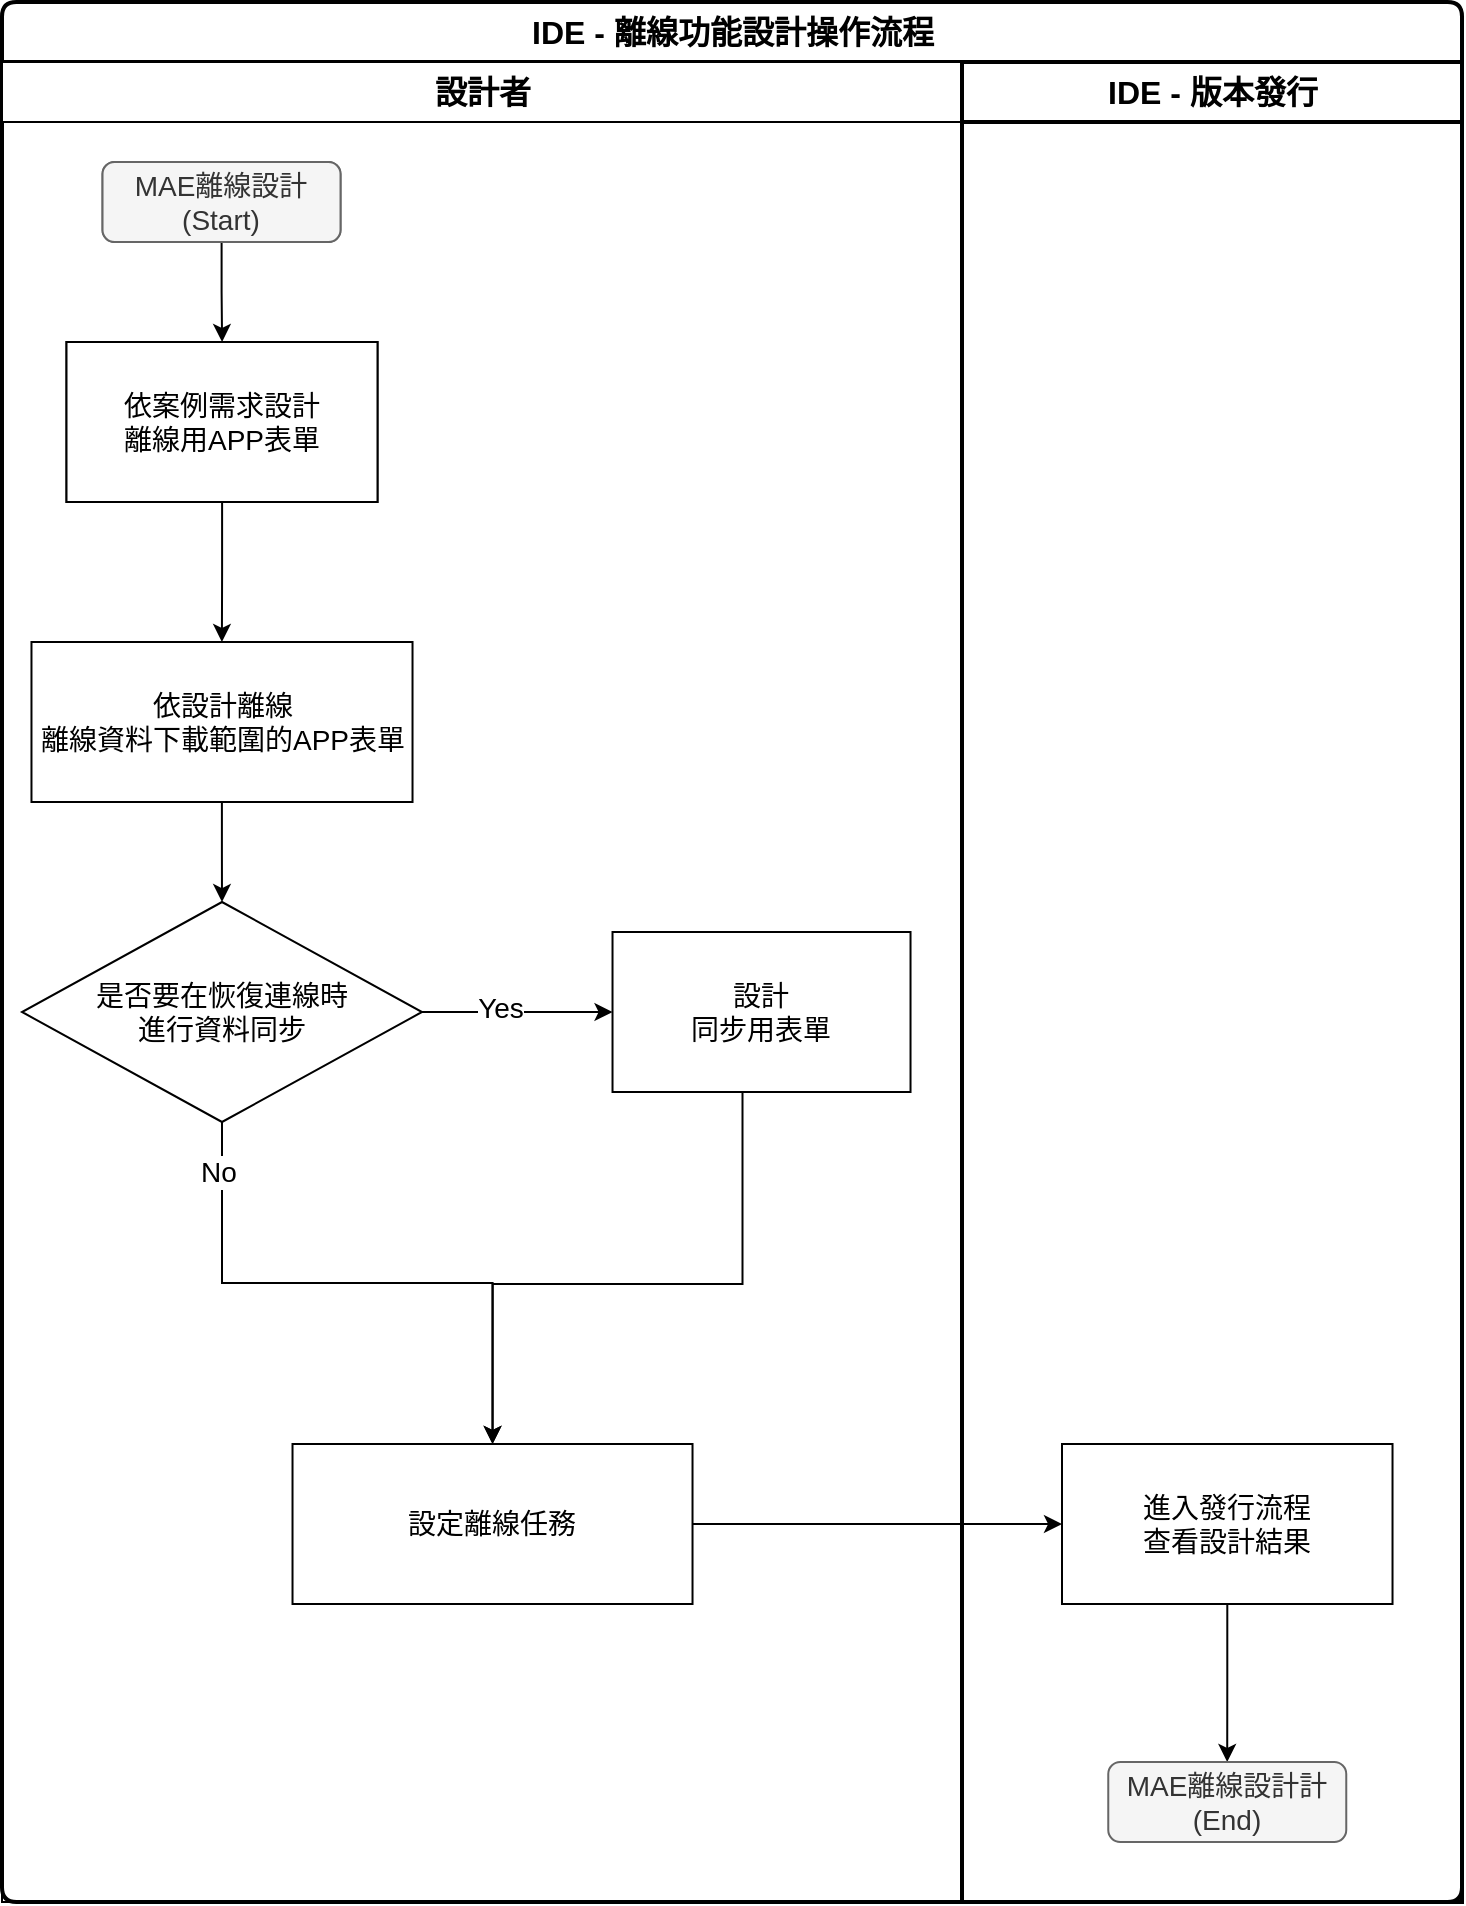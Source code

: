 <mxfile version="13.7.9" type="device" pages="3"><diagram id="ntP-xY1gS07uO3vRYrR9" name="Overall"><mxGraphModel dx="1422" dy="845" grid="1" gridSize="10" guides="1" tooltips="1" connect="1" arrows="1" fold="1" page="1" pageScale="1" pageWidth="827" pageHeight="1169" math="0" shadow="0"><root><mxCell id="0"/><mxCell id="1" parent="0"/><mxCell id="-7XU3azdfcLDQ6GuPlLJ-26" value="IDE - 離線功能設計操作流程" style="swimlane;html=1;childLayout=stackLayout;resizeParent=1;resizeParentMax=0;strokeColor=#000000;strokeWidth=2;fontSize=16;rounded=1;arcSize=8;startSize=30;" vertex="1" parent="1"><mxGeometry x="49" y="40" width="730" height="950" as="geometry"/></mxCell><mxCell id="tP_kij9vs5bv-Xx_TT_C-5" style="edgeStyle=orthogonalEdgeStyle;rounded=0;orthogonalLoop=1;jettySize=auto;html=1;strokeColor=#000000;strokeWidth=1;fontSize=14;" edge="1" parent="-7XU3azdfcLDQ6GuPlLJ-26" source="-7XU3azdfcLDQ6GuPlLJ-32" target="tP_kij9vs5bv-Xx_TT_C-4"><mxGeometry relative="1" as="geometry"/></mxCell><mxCell id="-7XU3azdfcLDQ6GuPlLJ-27" value="設計者" style="swimlane;html=1;startSize=30;fontSize=16;" vertex="1" parent="-7XU3azdfcLDQ6GuPlLJ-26"><mxGeometry y="30" width="480" height="920" as="geometry"/></mxCell><mxCell id="-7XU3azdfcLDQ6GuPlLJ-37" style="edgeStyle=orthogonalEdgeStyle;rounded=0;orthogonalLoop=1;jettySize=auto;html=1;strokeColor=#000000;strokeWidth=1;fontSize=14;" edge="1" parent="-7XU3azdfcLDQ6GuPlLJ-27" source="-7XU3azdfcLDQ6GuPlLJ-28" target="-7XU3azdfcLDQ6GuPlLJ-30"><mxGeometry relative="1" as="geometry"/></mxCell><mxCell id="-7XU3azdfcLDQ6GuPlLJ-36" style="edgeStyle=orthogonalEdgeStyle;rounded=0;orthogonalLoop=1;jettySize=auto;html=1;strokeColor=#000000;strokeWidth=1;fontSize=14;" edge="1" parent="-7XU3azdfcLDQ6GuPlLJ-27" source="-7XU3azdfcLDQ6GuPlLJ-29" target="-7XU3azdfcLDQ6GuPlLJ-28"><mxGeometry relative="1" as="geometry"/></mxCell><mxCell id="-7XU3azdfcLDQ6GuPlLJ-29" value="MAE離線設計&lt;br&gt;(Start)" style="rounded=1;whiteSpace=wrap;html=1;fontSize=14;fillColor=#f5f5f5;strokeColor=#666666;fontColor=#333333;" vertex="1" parent="-7XU3azdfcLDQ6GuPlLJ-27"><mxGeometry x="50.26" y="50" width="119" height="40" as="geometry"/></mxCell><mxCell id="-7XU3azdfcLDQ6GuPlLJ-38" style="edgeStyle=orthogonalEdgeStyle;rounded=0;orthogonalLoop=1;jettySize=auto;html=1;strokeColor=#000000;strokeWidth=1;fontSize=14;" edge="1" parent="-7XU3azdfcLDQ6GuPlLJ-27" source="-7XU3azdfcLDQ6GuPlLJ-30" target="-7XU3azdfcLDQ6GuPlLJ-31"><mxGeometry relative="1" as="geometry"/></mxCell><mxCell id="-7XU3azdfcLDQ6GuPlLJ-30" value="依設計離線&lt;br&gt;離線資料下載範圍的APP表單" style="rounded=0;whiteSpace=wrap;html=1;strokeWidth=1;fontSize=14;" vertex="1" parent="-7XU3azdfcLDQ6GuPlLJ-27"><mxGeometry x="14.74" y="290" width="190.52" height="80" as="geometry"/></mxCell><mxCell id="-7XU3azdfcLDQ6GuPlLJ-40" style="edgeStyle=orthogonalEdgeStyle;rounded=0;orthogonalLoop=1;jettySize=auto;html=1;strokeColor=#000000;strokeWidth=1;fontSize=14;" edge="1" parent="-7XU3azdfcLDQ6GuPlLJ-27" source="-7XU3azdfcLDQ6GuPlLJ-31" target="-7XU3azdfcLDQ6GuPlLJ-32"><mxGeometry relative="1" as="geometry"/></mxCell><mxCell id="tP_kij9vs5bv-Xx_TT_C-3" value="No" style="edgeLabel;html=1;align=center;verticalAlign=middle;resizable=0;points=[];fontSize=14;" vertex="1" connectable="0" parent="-7XU3azdfcLDQ6GuPlLJ-40"><mxGeometry x="-0.835" y="-2" relative="1" as="geometry"><mxPoint as="offset"/></mxGeometry></mxCell><mxCell id="-7XU3azdfcLDQ6GuPlLJ-28" value="依案例需求設計&lt;br&gt;離線用APP表單" style="rounded=1;whiteSpace=wrap;html=1;strokeWidth=1;fontSize=14;arcSize=0;" vertex="1" parent="-7XU3azdfcLDQ6GuPlLJ-27"><mxGeometry x="32.25" y="140" width="155.5" height="80" as="geometry"/></mxCell><mxCell id="-7XU3azdfcLDQ6GuPlLJ-31" value="是否要在恢復連線時&lt;br style=&quot;font-size: 14px&quot;&gt;進行資料同步" style="rhombus;whiteSpace=wrap;html=1;fontSize=14;" vertex="1" parent="-7XU3azdfcLDQ6GuPlLJ-27"><mxGeometry x="10.0" y="420" width="200.01" height="110" as="geometry"/></mxCell><mxCell id="-7XU3azdfcLDQ6GuPlLJ-39" style="edgeStyle=orthogonalEdgeStyle;rounded=0;orthogonalLoop=1;jettySize=auto;html=1;strokeColor=#000000;strokeWidth=1;fontSize=14;" edge="1" parent="-7XU3azdfcLDQ6GuPlLJ-27" source="-7XU3azdfcLDQ6GuPlLJ-31" target="-7XU3azdfcLDQ6GuPlLJ-33"><mxGeometry relative="1" as="geometry"/></mxCell><mxCell id="tP_kij9vs5bv-Xx_TT_C-2" value="Yes" style="edgeLabel;html=1;align=center;verticalAlign=middle;resizable=0;points=[];fontSize=14;" vertex="1" connectable="0" parent="-7XU3azdfcLDQ6GuPlLJ-39"><mxGeometry x="-0.455" y="-2" relative="1" as="geometry"><mxPoint x="12.25" y="-4" as="offset"/></mxGeometry></mxCell><mxCell id="tP_kij9vs5bv-Xx_TT_C-1" style="edgeStyle=orthogonalEdgeStyle;rounded=0;orthogonalLoop=1;jettySize=auto;html=1;strokeColor=#000000;strokeWidth=1;fontSize=14;exitX=0.5;exitY=1;exitDx=0;exitDy=0;entryX=0.5;entryY=0;entryDx=0;entryDy=0;" edge="1" parent="-7XU3azdfcLDQ6GuPlLJ-27" source="-7XU3azdfcLDQ6GuPlLJ-33" target="-7XU3azdfcLDQ6GuPlLJ-32"><mxGeometry relative="1" as="geometry"><Array as="points"><mxPoint x="370.26" y="611"/><mxPoint x="245.26" y="611"/></Array></mxGeometry></mxCell><mxCell id="5e9K3Rtbv-uP0wN0cW7c-1" value="MAE離線設計&lt;br&gt;(Start)" style="rounded=1;whiteSpace=wrap;html=1;fontSize=14;fillColor=#f5f5f5;strokeColor=#666666;fontColor=#333333;" vertex="1" parent="-7XU3azdfcLDQ6GuPlLJ-27"><mxGeometry x="50.26" y="50" width="119" height="40" as="geometry"/></mxCell><mxCell id="5e9K3Rtbv-uP0wN0cW7c-2" value="依案例需求設計&lt;br&gt;離線用APP表單" style="rounded=1;whiteSpace=wrap;html=1;strokeWidth=1;fontSize=14;arcSize=0;" vertex="1" parent="-7XU3azdfcLDQ6GuPlLJ-27"><mxGeometry x="32.25" y="140" width="155.5" height="80" as="geometry"/></mxCell><mxCell id="-7XU3azdfcLDQ6GuPlLJ-33" value="設計&lt;br&gt;同步用表單" style="rounded=0;whiteSpace=wrap;html=1;strokeWidth=1;fontSize=14;" vertex="1" parent="-7XU3azdfcLDQ6GuPlLJ-27"><mxGeometry x="305.26" y="435" width="149" height="80" as="geometry"/></mxCell><mxCell id="-7XU3azdfcLDQ6GuPlLJ-32" value="設定離線任務" style="rounded=0;whiteSpace=wrap;html=1;strokeWidth=1;fontSize=14;" vertex="1" parent="-7XU3azdfcLDQ6GuPlLJ-27"><mxGeometry x="145.26" y="691" width="200" height="80" as="geometry"/></mxCell><mxCell id="-7XU3azdfcLDQ6GuPlLJ-34" value="IDE - 版本發行" style="swimlane;html=1;startSize=30;fontSize=16;strokeWidth=2;" vertex="1" parent="-7XU3azdfcLDQ6GuPlLJ-26"><mxGeometry x="480" y="30" width="250" height="920" as="geometry"/></mxCell><mxCell id="tP_kij9vs5bv-Xx_TT_C-6" style="edgeStyle=orthogonalEdgeStyle;rounded=0;orthogonalLoop=1;jettySize=auto;html=1;strokeColor=#000000;strokeWidth=1;fontSize=14;" edge="1" parent="-7XU3azdfcLDQ6GuPlLJ-34" source="tP_kij9vs5bv-Xx_TT_C-4" target="-7XU3azdfcLDQ6GuPlLJ-35"><mxGeometry relative="1" as="geometry"/></mxCell><mxCell id="-7XU3azdfcLDQ6GuPlLJ-35" value="MAE離線設計計&lt;br&gt;(End)" style="rounded=1;whiteSpace=wrap;html=1;fontSize=14;fillColor=#f5f5f5;strokeColor=#666666;fontColor=#333333;" vertex="1" parent="-7XU3azdfcLDQ6GuPlLJ-34"><mxGeometry x="73.13" y="850" width="119" height="40" as="geometry"/></mxCell><mxCell id="tP_kij9vs5bv-Xx_TT_C-4" value="進入發行流程&lt;br&gt;查看設計結果" style="rounded=0;whiteSpace=wrap;html=1;strokeWidth=1;fontSize=14;" vertex="1" parent="-7XU3azdfcLDQ6GuPlLJ-34"><mxGeometry x="50" y="691" width="165.26" height="80" as="geometry"/></mxCell></root></mxGraphModel></diagram><diagram id="Q9hlhvMsJXnwOtdA_As5" name="OfflinDataDownload"><mxGraphModel dx="1422" dy="845" grid="1" gridSize="10" guides="1" tooltips="1" connect="1" arrows="1" fold="1" page="1" pageScale="1" pageWidth="827" pageHeight="1169" math="0" shadow="0"><root><mxCell id="Tn-z0y7VaC25RlxpheZf-0"/><mxCell id="Tn-z0y7VaC25RlxpheZf-1" parent="Tn-z0y7VaC25RlxpheZf-0"/><mxCell id="6btJklyCfzV8ZsrzlWAO-0" value="IDE - 設計離線下載範圍表單" style="swimlane;html=1;childLayout=stackLayout;resizeParent=1;resizeParentMax=0;strokeColor=#000000;strokeWidth=2;fontSize=16;rounded=1;arcSize=8;startSize=30;" vertex="1" parent="Tn-z0y7VaC25RlxpheZf-1"><mxGeometry x="40" y="40" width="720" height="920" as="geometry"/></mxCell><mxCell id="6btJklyCfzV8ZsrzlWAO-1" value="設計者" style="swimlane;html=1;startSize=30;fontSize=16;" vertex="1" parent="6btJklyCfzV8ZsrzlWAO-0"><mxGeometry y="30" width="240" height="890" as="geometry"/></mxCell><mxCell id="y6FIj_lFWHsz8h6MjMxd-4" style="edgeStyle=orthogonalEdgeStyle;rounded=0;orthogonalLoop=1;jettySize=auto;html=1;strokeColor=#000000;strokeWidth=1;fontSize=14;" edge="1" parent="6btJklyCfzV8ZsrzlWAO-1" source="WuC7xfFu3srUsQoQ5eXo-0" target="QdmSDJfMR1cIs-gDezQ--0"><mxGeometry relative="1" as="geometry"/></mxCell><mxCell id="WuC7xfFu3srUsQoQ5eXo-0" value="至&amp;lt;表單版面設計&amp;gt;&lt;br&gt;設計一APP表單" style="rounded=1;whiteSpace=wrap;html=1;strokeWidth=1;fontSize=14;arcSize=19;" vertex="1" parent="6btJklyCfzV8ZsrzlWAO-1"><mxGeometry x="40" y="50" width="155.5" height="80" as="geometry"/></mxCell><mxCell id="QdmSDJfMR1cIs-gDezQ--0" value="進入&amp;lt;規格定義&amp;gt;&lt;br&gt;行為選項:資料過濾&lt;br&gt;開啟本單" style="rounded=1;whiteSpace=wrap;html=1;strokeWidth=1;fontSize=14;arcSize=0;" vertex="1" parent="6btJklyCfzV8ZsrzlWAO-1"><mxGeometry x="40" y="190" width="155.5" height="80" as="geometry"/></mxCell><mxCell id="6btJklyCfzV8ZsrzlWAO-16" value="IDE - 規格定定 - 按鍵加註" style="swimlane;html=1;startSize=30;fontSize=16;strokeWidth=2;" vertex="1" parent="6btJklyCfzV8ZsrzlWAO-0"><mxGeometry x="240" y="30" width="480" height="890" as="geometry"/></mxCell><mxCell id="y6FIj_lFWHsz8h6MjMxd-6" style="edgeStyle=orthogonalEdgeStyle;rounded=0;orthogonalLoop=1;jettySize=auto;html=1;strokeColor=#000000;strokeWidth=1;fontSize=14;" edge="1" parent="6btJklyCfzV8ZsrzlWAO-16" source="QdmSDJfMR1cIs-gDezQ--1" target="y6FIj_lFWHsz8h6MjMxd-0"><mxGeometry relative="1" as="geometry"/></mxCell><mxCell id="QdmSDJfMR1cIs-gDezQ--1" value="在&amp;lt;資料過濾&amp;gt;中&lt;br&gt;選取選項: 離線過濾" style="rounded=1;whiteSpace=wrap;html=1;strokeWidth=1;fontSize=14;arcSize=0;" vertex="1" parent="6btJklyCfzV8ZsrzlWAO-16"><mxGeometry x="44.5" y="190" width="155.5" height="80" as="geometry"/></mxCell><mxCell id="y6FIj_lFWHsz8h6MjMxd-7" style="edgeStyle=orthogonalEdgeStyle;rounded=0;orthogonalLoop=1;jettySize=auto;html=1;strokeColor=#000000;strokeWidth=1;fontSize=14;" edge="1" parent="6btJklyCfzV8ZsrzlWAO-16" source="y6FIj_lFWHsz8h6MjMxd-0" target="y6FIj_lFWHsz8h6MjMxd-1"><mxGeometry relative="1" as="geometry"/></mxCell><mxCell id="kFPimuglRBAlgPZa63t_-0" value="Yes" style="edgeLabel;html=1;align=center;verticalAlign=middle;resizable=0;points=[];fontSize=14;" vertex="1" connectable="0" parent="y6FIj_lFWHsz8h6MjMxd-7"><mxGeometry x="-0.3" y="-1" relative="1" as="geometry"><mxPoint y="-2" as="offset"/></mxGeometry></mxCell><mxCell id="y6FIj_lFWHsz8h6MjMxd-0" value="設定&lt;br&gt;檢視表過濾" style="rhombus;whiteSpace=wrap;html=1;strokeWidth=1;fontSize=14;" vertex="1" parent="6btJklyCfzV8ZsrzlWAO-16"><mxGeometry x="58.38" y="330" width="127.75" height="110" as="geometry"/></mxCell><mxCell id="y6FIj_lFWHsz8h6MjMxd-9" style="edgeStyle=orthogonalEdgeStyle;rounded=0;orthogonalLoop=1;jettySize=auto;html=1;entryX=0;entryY=0.5;entryDx=0;entryDy=0;strokeColor=#000000;strokeWidth=1;fontSize=14;" edge="1" parent="6btJklyCfzV8ZsrzlWAO-16" source="y6FIj_lFWHsz8h6MjMxd-2" target="y6FIj_lFWHsz8h6MjMxd-3"><mxGeometry relative="1" as="geometry"/></mxCell><mxCell id="kFPimuglRBAlgPZa63t_-2" value="Yes" style="edgeLabel;html=1;align=center;verticalAlign=middle;resizable=0;points=[];fontSize=14;" vertex="1" connectable="0" parent="y6FIj_lFWHsz8h6MjMxd-9"><mxGeometry x="-0.216" relative="1" as="geometry"><mxPoint as="offset"/></mxGeometry></mxCell><mxCell id="kFPimuglRBAlgPZa63t_-4" style="edgeStyle=orthogonalEdgeStyle;rounded=0;orthogonalLoop=1;jettySize=auto;html=1;strokeColor=#000000;strokeWidth=1;fontSize=14;" edge="1" parent="6btJklyCfzV8ZsrzlWAO-16" source="y6FIj_lFWHsz8h6MjMxd-2" target="kFPimuglRBAlgPZa63t_-3"><mxGeometry relative="1" as="geometry"><Array as="points"><mxPoint x="122" y="730"/><mxPoint x="240" y="730"/></Array></mxGeometry></mxCell><mxCell id="kFPimuglRBAlgPZa63t_-6" value="No" style="edgeLabel;html=1;align=center;verticalAlign=middle;resizable=0;points=[];fontSize=14;" vertex="1" connectable="0" parent="kFPimuglRBAlgPZa63t_-4"><mxGeometry x="-0.634" y="-2" relative="1" as="geometry"><mxPoint y="-7" as="offset"/></mxGeometry></mxCell><mxCell id="y6FIj_lFWHsz8h6MjMxd-2" value="設定&lt;br&gt;檢視表過濾" style="rhombus;whiteSpace=wrap;html=1;strokeWidth=1;fontSize=14;" vertex="1" parent="6btJklyCfzV8ZsrzlWAO-16"><mxGeometry x="58.38" y="570" width="127.75" height="110" as="geometry"/></mxCell><mxCell id="y6FIj_lFWHsz8h6MjMxd-10" style="edgeStyle=orthogonalEdgeStyle;rounded=0;orthogonalLoop=1;jettySize=auto;html=1;strokeColor=#000000;strokeWidth=1;fontSize=14;exitX=0.5;exitY=1;exitDx=0;exitDy=0;" edge="1" parent="6btJklyCfzV8ZsrzlWAO-16" source="y6FIj_lFWHsz8h6MjMxd-1" target="y6FIj_lFWHsz8h6MjMxd-2"><mxGeometry relative="1" as="geometry"><Array as="points"><mxPoint x="358" y="520"/><mxPoint x="122" y="520"/></Array></mxGeometry></mxCell><mxCell id="y6FIj_lFWHsz8h6MjMxd-8" style="edgeStyle=orthogonalEdgeStyle;rounded=0;orthogonalLoop=1;jettySize=auto;html=1;strokeColor=#000000;strokeWidth=1;fontSize=14;exitX=0.5;exitY=1;exitDx=0;exitDy=0;" edge="1" parent="6btJklyCfzV8ZsrzlWAO-16" source="y6FIj_lFWHsz8h6MjMxd-0" target="y6FIj_lFWHsz8h6MjMxd-2"><mxGeometry relative="1" as="geometry"><mxPoint x="121.76" y="449.001" as="sourcePoint"/><mxPoint x="122" y="579" as="targetPoint"/><Array as="points"/></mxGeometry></mxCell><mxCell id="kFPimuglRBAlgPZa63t_-1" value="No" style="edgeLabel;html=1;align=center;verticalAlign=middle;resizable=0;points=[];fontSize=14;" vertex="1" connectable="0" parent="y6FIj_lFWHsz8h6MjMxd-8"><mxGeometry x="-0.323" y="1" relative="1" as="geometry"><mxPoint x="-3.3" y="-23.96" as="offset"/></mxGeometry></mxCell><mxCell id="kFPimuglRBAlgPZa63t_-3" value="儲存本次設定內容" style="rounded=1;whiteSpace=wrap;html=1;strokeWidth=1;fontSize=14;arcSize=0;" vertex="1" parent="6btJklyCfzV8ZsrzlWAO-16"><mxGeometry x="162.25" y="770" width="155.5" height="80" as="geometry"/></mxCell><mxCell id="kFPimuglRBAlgPZa63t_-5" style="edgeStyle=orthogonalEdgeStyle;rounded=0;orthogonalLoop=1;jettySize=auto;html=1;entryX=0.5;entryY=0;entryDx=0;entryDy=0;strokeColor=#000000;strokeWidth=1;fontSize=14;" edge="1" parent="6btJklyCfzV8ZsrzlWAO-16" source="y6FIj_lFWHsz8h6MjMxd-3" target="kFPimuglRBAlgPZa63t_-3"><mxGeometry relative="1" as="geometry"><Array as="points"><mxPoint x="348" y="730"/><mxPoint x="240" y="730"/></Array></mxGeometry></mxCell><mxCell id="y6FIj_lFWHsz8h6MjMxd-3" value="挑選永久保存, 且 &lt;br&gt;非鏡像表格的資料表&lt;br&gt;進行過濾條件設定" style="rounded=1;whiteSpace=wrap;html=1;strokeWidth=1;fontSize=14;arcSize=0;" vertex="1" parent="6btJklyCfzV8ZsrzlWAO-16"><mxGeometry x="270.01" y="585" width="155.5" height="80" as="geometry"/></mxCell><mxCell id="y6FIj_lFWHsz8h6MjMxd-1" value="挑選離線用檢視表&lt;br&gt;進行過濾條件設定" style="rounded=1;whiteSpace=wrap;html=1;strokeWidth=1;fontSize=14;arcSize=0;" vertex="1" parent="6btJklyCfzV8ZsrzlWAO-16"><mxGeometry x="280" y="345" width="155.5" height="80" as="geometry"/></mxCell><mxCell id="y6FIj_lFWHsz8h6MjMxd-5" style="edgeStyle=orthogonalEdgeStyle;rounded=0;orthogonalLoop=1;jettySize=auto;html=1;strokeColor=#000000;strokeWidth=1;fontSize=14;" edge="1" parent="6btJklyCfzV8ZsrzlWAO-0" source="QdmSDJfMR1cIs-gDezQ--0" target="QdmSDJfMR1cIs-gDezQ--1"><mxGeometry relative="1" as="geometry"/></mxCell></root></mxGraphModel></diagram><diagram id="YVnZ1GNtM2037K7KKdLX" name="SyncForm"><mxGraphModel dx="1673" dy="994" grid="1" gridSize="10" guides="1" tooltips="1" connect="1" arrows="1" fold="1" page="1" pageScale="1" pageWidth="827" pageHeight="1169" math="0" shadow="0"><root><mxCell id="cOVUuPUmYNQLD9_B6QNp-0"/><mxCell id="cOVUuPUmYNQLD9_B6QNp-1" parent="cOVUuPUmYNQLD9_B6QNp-0"/><mxCell id="BjVRKt1a_P_WMg6F3sWl-0" value="IDE - 設計同步表單" style="swimlane;html=1;childLayout=stackLayout;resizeParent=1;resizeParentMax=0;strokeColor=#000000;strokeWidth=2;fontSize=16;rounded=1;arcSize=8;startSize=30;" vertex="1" parent="cOVUuPUmYNQLD9_B6QNp-1"><mxGeometry x="41" y="100" width="1590" height="1540" as="geometry"/></mxCell><mxCell id="BjVRKt1a_P_WMg6F3sWl-1" value="設計者" style="swimlane;html=1;startSize=30;fontSize=16;" vertex="1" parent="BjVRKt1a_P_WMg6F3sWl-0"><mxGeometry y="30" width="240" height="1510" as="geometry"/></mxCell><mxCell id="UwVI5-O3rUZN9ELK8tNB-0" value="進入資料表格區&lt;br&gt;設定鏡像表格" style="rounded=1;whiteSpace=wrap;html=1;strokeWidth=1;fontSize=14;arcSize=19;" vertex="1" parent="BjVRKt1a_P_WMg6F3sWl-1"><mxGeometry x="42.25" y="95" width="155.5" height="80" as="geometry"/></mxCell><mxCell id="wGNqpBwnbwxfKrx3KCsL-12" value="設計同步資料交易" style="rounded=1;whiteSpace=wrap;html=1;strokeWidth=1;fontSize=14;arcSize=0;" vertex="1" parent="BjVRKt1a_P_WMg6F3sWl-1"><mxGeometry x="42.25" y="670" width="155.5" height="80" as="geometry"/></mxCell><mxCell id="QBIPTco_lJIBqZcTn6XI-18" value="設計同步表單" style="rounded=1;whiteSpace=wrap;html=1;strokeWidth=1;fontSize=14;arcSize=0;" vertex="1" parent="BjVRKt1a_P_WMg6F3sWl-1"><mxGeometry x="42.25" y="1099" width="155.5" height="80" as="geometry"/></mxCell><mxCell id="BjVRKt1a_P_WMg6F3sWl-5" value="IDE-指定鏡像表格" style="swimlane;html=1;startSize=30;fontSize=16;strokeWidth=2;" vertex="1" parent="BjVRKt1a_P_WMg6F3sWl-0"><mxGeometry x="240" y="30" width="520" height="1510" as="geometry"/></mxCell><mxCell id="wGNqpBwnbwxfKrx3KCsL-1" style="edgeStyle=orthogonalEdgeStyle;rounded=0;orthogonalLoop=1;jettySize=auto;html=1;strokeColor=#000000;strokeWidth=1;fontSize=14;" edge="1" parent="BjVRKt1a_P_WMg6F3sWl-5" source="7f5_ohyBZZckMrMadWqX-1" target="wGNqpBwnbwxfKrx3KCsL-0"><mxGeometry relative="1" as="geometry"><Array as="points"><mxPoint x="259" y="135"/><mxPoint x="259" y="135"/></Array></mxGeometry></mxCell><mxCell id="QBIPTco_lJIBqZcTn6XI-0" value="Yes" style="edgeLabel;html=1;align=center;verticalAlign=middle;resizable=0;points=[];fontSize=14;" vertex="1" connectable="0" parent="wGNqpBwnbwxfKrx3KCsL-1"><mxGeometry x="-0.258" y="2" relative="1" as="geometry"><mxPoint as="offset"/></mxGeometry></mxCell><mxCell id="wGNqpBwnbwxfKrx3KCsL-11" style="edgeStyle=orthogonalEdgeStyle;rounded=0;orthogonalLoop=1;jettySize=auto;html=1;strokeColor=#000000;strokeWidth=1;fontSize=14;" edge="1" parent="BjVRKt1a_P_WMg6F3sWl-5" source="wGNqpBwnbwxfKrx3KCsL-5" target="wGNqpBwnbwxfKrx3KCsL-6"><mxGeometry relative="1" as="geometry"/></mxCell><mxCell id="wGNqpBwnbwxfKrx3KCsL-5" value="駐留檢視表欄位.鏡像表格來源，設定為已勾選" style="rounded=1;whiteSpace=wrap;html=1;strokeWidth=1;fontSize=14;arcSize=0;" vertex="1" parent="BjVRKt1a_P_WMg6F3sWl-5"><mxGeometry x="319" y="405" width="155.5" height="80" as="geometry"/></mxCell><mxCell id="wGNqpBwnbwxfKrx3KCsL-9" style="edgeStyle=orthogonalEdgeStyle;rounded=0;orthogonalLoop=1;jettySize=auto;html=1;strokeColor=#000000;strokeWidth=1;fontSize=14;" edge="1" parent="BjVRKt1a_P_WMg6F3sWl-5" source="wGNqpBwnbwxfKrx3KCsL-4" target="wGNqpBwnbwxfKrx3KCsL-5"><mxGeometry relative="1" as="geometry"/></mxCell><mxCell id="QBIPTco_lJIBqZcTn6XI-2" value="Yes" style="edgeLabel;html=1;align=center;verticalAlign=middle;resizable=0;points=[];fontSize=14;" vertex="1" connectable="0" parent="wGNqpBwnbwxfKrx3KCsL-9"><mxGeometry x="-0.289" y="2" relative="1" as="geometry"><mxPoint as="offset"/></mxGeometry></mxCell><mxCell id="wGNqpBwnbwxfKrx3KCsL-4" value="鏡像表格來源 = 資料表" style="rhombus;whiteSpace=wrap;html=1;strokeWidth=1;fontSize=14;" vertex="1" parent="BjVRKt1a_P_WMg6F3sWl-5"><mxGeometry x="38" y="390" width="191" height="110" as="geometry"/></mxCell><mxCell id="wGNqpBwnbwxfKrx3KCsL-7" style="edgeStyle=orthogonalEdgeStyle;rounded=0;orthogonalLoop=1;jettySize=auto;html=1;strokeColor=#000000;strokeWidth=1;fontSize=14;" edge="1" parent="BjVRKt1a_P_WMg6F3sWl-5" source="7f5_ohyBZZckMrMadWqX-1" target="wGNqpBwnbwxfKrx3KCsL-4"><mxGeometry relative="1" as="geometry"/></mxCell><mxCell id="QBIPTco_lJIBqZcTn6XI-1" value="No" style="edgeLabel;html=1;align=center;verticalAlign=middle;resizable=0;points=[];fontSize=14;" vertex="1" connectable="0" parent="wGNqpBwnbwxfKrx3KCsL-7"><mxGeometry x="-0.771" y="2" relative="1" as="geometry"><mxPoint x="-2" as="offset"/></mxGeometry></mxCell><mxCell id="7f5_ohyBZZckMrMadWqX-1" value="鏡像表格來源 = 資料表" style="rhombus;whiteSpace=wrap;html=1;strokeWidth=1;fontSize=14;" vertex="1" parent="BjVRKt1a_P_WMg6F3sWl-5"><mxGeometry x="38" y="80" width="191" height="110" as="geometry"/></mxCell><mxCell id="wGNqpBwnbwxfKrx3KCsL-8" style="edgeStyle=orthogonalEdgeStyle;rounded=0;orthogonalLoop=1;jettySize=auto;html=1;strokeColor=#000000;strokeWidth=1;fontSize=14;" edge="1" parent="BjVRKt1a_P_WMg6F3sWl-5" source="wGNqpBwnbwxfKrx3KCsL-0" target="wGNqpBwnbwxfKrx3KCsL-3"><mxGeometry relative="1" as="geometry"/></mxCell><mxCell id="wGNqpBwnbwxfKrx3KCsL-0" value="駐留資料表欄位.鏡像表格來源，設定為已勾選" style="rounded=1;whiteSpace=wrap;html=1;strokeWidth=1;fontSize=14;arcSize=0;" vertex="1" parent="BjVRKt1a_P_WMg6F3sWl-5"><mxGeometry x="319" y="95" width="155.5" height="80" as="geometry"/></mxCell><mxCell id="wGNqpBwnbwxfKrx3KCsL-10" style="edgeStyle=orthogonalEdgeStyle;rounded=0;orthogonalLoop=1;jettySize=auto;html=1;entryX=0.5;entryY=0;entryDx=0;entryDy=0;strokeColor=#000000;strokeWidth=1;fontSize=14;" edge="1" parent="BjVRKt1a_P_WMg6F3sWl-5" source="wGNqpBwnbwxfKrx3KCsL-3" target="wGNqpBwnbwxfKrx3KCsL-4"><mxGeometry relative="1" as="geometry"/></mxCell><mxCell id="wGNqpBwnbwxfKrx3KCsL-3" value="儲存時，由系統複製一欄位結構相同的鏡像表格(資料表)" style="rounded=1;whiteSpace=wrap;html=1;strokeWidth=1;fontSize=14;arcSize=0;" vertex="1" parent="BjVRKt1a_P_WMg6F3sWl-5"><mxGeometry x="319" y="250" width="155.5" height="80" as="geometry"/></mxCell><mxCell id="wGNqpBwnbwxfKrx3KCsL-6" value="儲存時，由系統複製一欄位結構相同的鏡像表格(資料表)" style="rounded=1;whiteSpace=wrap;html=1;strokeWidth=1;fontSize=14;arcSize=0;" vertex="1" parent="BjVRKt1a_P_WMg6F3sWl-5"><mxGeometry x="319" y="560" width="155.5" height="80" as="geometry"/></mxCell><mxCell id="H-A6-fP3BB_iZvYaLB5E-0" value="IDE-設定同步資料交易" style="swimlane;html=1;startSize=30;fontSize=16;strokeWidth=2;" vertex="1" parent="BjVRKt1a_P_WMg6F3sWl-0"><mxGeometry x="760" y="30" width="520" height="1510" as="geometry"/></mxCell><mxCell id="QBIPTco_lJIBqZcTn6XI-8" style="edgeStyle=orthogonalEdgeStyle;rounded=0;orthogonalLoop=1;jettySize=auto;html=1;entryX=0;entryY=0.5;entryDx=0;entryDy=0;strokeColor=#000000;strokeWidth=1;fontSize=14;" edge="1" parent="H-A6-fP3BB_iZvYaLB5E-0" source="QBIPTco_lJIBqZcTn6XI-6" target="QBIPTco_lJIBqZcTn6XI-5"><mxGeometry relative="1" as="geometry"/></mxCell><mxCell id="QBIPTco_lJIBqZcTn6XI-9" value="Yes" style="edgeLabel;html=1;align=center;verticalAlign=middle;resizable=0;points=[];fontSize=14;" vertex="1" connectable="0" parent="QBIPTco_lJIBqZcTn6XI-8"><mxGeometry x="-0.215" relative="1" as="geometry"><mxPoint y="-2" as="offset"/></mxGeometry></mxCell><mxCell id="QBIPTco_lJIBqZcTn6XI-16" style="edgeStyle=orthogonalEdgeStyle;rounded=0;orthogonalLoop=1;jettySize=auto;html=1;strokeColor=#000000;strokeWidth=1;fontSize=14;entryX=0.5;entryY=0;entryDx=0;entryDy=0;" edge="1" parent="H-A6-fP3BB_iZvYaLB5E-0" source="QBIPTco_lJIBqZcTn6XI-11" target="QBIPTco_lJIBqZcTn6XI-15"><mxGeometry relative="1" as="geometry"><Array as="points"><mxPoint x="155" y="970"/><mxPoint x="277" y="970"/></Array></mxGeometry></mxCell><mxCell id="QBIPTco_lJIBqZcTn6XI-11" value="依資料交易設計原則&lt;br&gt;設計交易來源" style="rounded=1;whiteSpace=wrap;html=1;strokeWidth=1;fontSize=14;arcSize=0;" vertex="1" parent="H-A6-fP3BB_iZvYaLB5E-0"><mxGeometry x="56.75" y="849" width="155.5" height="80" as="geometry"/></mxCell><mxCell id="QBIPTco_lJIBqZcTn6XI-6" value="交易來源=離線資料" style="rhombus;whiteSpace=wrap;html=1;strokeWidth=1;fontSize=14;" vertex="1" parent="H-A6-fP3BB_iZvYaLB5E-0"><mxGeometry x="39" y="655" width="191" height="110" as="geometry"/></mxCell><mxCell id="QBIPTco_lJIBqZcTn6XI-12" style="edgeStyle=orthogonalEdgeStyle;rounded=0;orthogonalLoop=1;jettySize=auto;html=1;strokeColor=#000000;strokeWidth=1;fontSize=14;" edge="1" parent="H-A6-fP3BB_iZvYaLB5E-0" source="QBIPTco_lJIBqZcTn6XI-6" target="QBIPTco_lJIBqZcTn6XI-11"><mxGeometry relative="1" as="geometry"/></mxCell><mxCell id="QBIPTco_lJIBqZcTn6XI-13" value="No" style="edgeLabel;html=1;align=center;verticalAlign=middle;resizable=0;points=[];fontSize=14;" vertex="1" connectable="0" parent="QBIPTco_lJIBqZcTn6XI-12"><mxGeometry x="0.001" y="11" relative="1" as="geometry"><mxPoint x="-10" y="-11" as="offset"/></mxGeometry></mxCell><mxCell id="QBIPTco_lJIBqZcTn6XI-17" style="edgeStyle=orthogonalEdgeStyle;rounded=0;orthogonalLoop=1;jettySize=auto;html=1;entryX=0.5;entryY=0;entryDx=0;entryDy=0;strokeColor=#000000;strokeWidth=1;fontSize=14;exitX=0.5;exitY=1;exitDx=0;exitDy=0;" edge="1" parent="H-A6-fP3BB_iZvYaLB5E-0" source="QBIPTco_lJIBqZcTn6XI-5" target="QBIPTco_lJIBqZcTn6XI-15"><mxGeometry relative="1" as="geometry"><Array as="points"><mxPoint x="397" y="970"/><mxPoint x="277" y="970"/></Array></mxGeometry></mxCell><mxCell id="QBIPTco_lJIBqZcTn6XI-15" value="設定資料交易內容" style="rounded=1;whiteSpace=wrap;html=1;strokeWidth=1;fontSize=14;arcSize=0;" vertex="1" parent="H-A6-fP3BB_iZvYaLB5E-0"><mxGeometry x="199" y="1010" width="155.5" height="80" as="geometry"/></mxCell><mxCell id="QBIPTco_lJIBqZcTn6XI-5" value="設定檢視表關聯=鏡像表格的資料表, 並過濾需求條件 + 離線批號" style="rounded=1;whiteSpace=wrap;html=1;strokeWidth=1;fontSize=14;arcSize=0;" vertex="1" parent="H-A6-fP3BB_iZvYaLB5E-0"><mxGeometry x="319" y="669" width="155.5" height="80" as="geometry"/></mxCell><mxCell id="G2EulIypUbVDHUMu3wD8-0" value="IDE-設計同步表單" style="swimlane;html=1;startSize=30;fontSize=16;strokeWidth=2;" vertex="1" parent="BjVRKt1a_P_WMg6F3sWl-0"><mxGeometry x="1280" y="30" width="310" height="1510" as="geometry"/></mxCell><mxCell id="Fh9JgV3AbMmUrBkBtd7B-0" style="edgeStyle=orthogonalEdgeStyle;rounded=0;orthogonalLoop=1;jettySize=auto;html=1;strokeColor=#000000;strokeWidth=1;fontSize=14;" edge="1" parent="G2EulIypUbVDHUMu3wD8-0" source="GFTT5sMfEY9MBpuVmz8J-0" target="-fgS_uHjegQbSSlYJPCy-0"><mxGeometry relative="1" as="geometry"/></mxCell><mxCell id="GFTT5sMfEY9MBpuVmz8J-0" value="至&amp;lt;表單版面設計&amp;gt;&lt;br&gt;設計一APP表單" style="rounded=1;whiteSpace=wrap;html=1;strokeWidth=1;fontSize=14;arcSize=0;" vertex="1" parent="G2EulIypUbVDHUMu3wD8-0"><mxGeometry x="79" y="1099" width="155.5" height="80" as="geometry"/></mxCell><mxCell id="Fh9JgV3AbMmUrBkBtd7B-3" style="edgeStyle=orthogonalEdgeStyle;rounded=0;orthogonalLoop=1;jettySize=auto;html=1;strokeColor=#000000;strokeWidth=1;fontSize=14;" edge="1" parent="G2EulIypUbVDHUMu3wD8-0" source="-fgS_uHjegQbSSlYJPCy-0" target="Fh9JgV3AbMmUrBkBtd7B-2"><mxGeometry relative="1" as="geometry"/></mxCell><mxCell id="-fgS_uHjegQbSSlYJPCy-0" value="進入&amp;lt;規格定義&amp;gt;&lt;br&gt;駐留按鍵加註: 資料交易" style="rounded=1;whiteSpace=wrap;html=1;strokeWidth=1;fontSize=14;arcSize=0;" vertex="1" parent="G2EulIypUbVDHUMu3wD8-0"><mxGeometry x="79" y="1250" width="155.5" height="80" as="geometry"/></mxCell><mxCell id="Fh9JgV3AbMmUrBkBtd7B-2" value="挑選已設定完成的資料交易, 並進行儲存" style="rounded=1;whiteSpace=wrap;html=1;strokeWidth=1;fontSize=14;arcSize=0;" vertex="1" parent="G2EulIypUbVDHUMu3wD8-0"><mxGeometry x="79" y="1390" width="155.5" height="80" as="geometry"/></mxCell><mxCell id="wGNqpBwnbwxfKrx3KCsL-2" style="edgeStyle=orthogonalEdgeStyle;rounded=0;orthogonalLoop=1;jettySize=auto;html=1;strokeColor=#000000;strokeWidth=1;fontSize=14;" edge="1" parent="BjVRKt1a_P_WMg6F3sWl-0" source="UwVI5-O3rUZN9ELK8tNB-0" target="7f5_ohyBZZckMrMadWqX-1"><mxGeometry relative="1" as="geometry"/></mxCell><mxCell id="wGNqpBwnbwxfKrx3KCsL-13" style="edgeStyle=orthogonalEdgeStyle;rounded=0;orthogonalLoop=1;jettySize=auto;html=1;entryX=0.5;entryY=0;entryDx=0;entryDy=0;strokeColor=#000000;strokeWidth=1;fontSize=14;" edge="1" parent="BjVRKt1a_P_WMg6F3sWl-0" source="wGNqpBwnbwxfKrx3KCsL-6" target="wGNqpBwnbwxfKrx3KCsL-12"><mxGeometry relative="1" as="geometry"/></mxCell><mxCell id="QBIPTco_lJIBqZcTn6XI-3" style="edgeStyle=orthogonalEdgeStyle;rounded=0;orthogonalLoop=1;jettySize=auto;html=1;entryX=0.5;entryY=0;entryDx=0;entryDy=0;strokeColor=#000000;strokeWidth=1;fontSize=14;exitX=0.5;exitY=1;exitDx=0;exitDy=0;" edge="1" parent="BjVRKt1a_P_WMg6F3sWl-0" source="wGNqpBwnbwxfKrx3KCsL-4" target="wGNqpBwnbwxfKrx3KCsL-12"><mxGeometry relative="1" as="geometry"><Array as="points"><mxPoint x="374" y="630"/><mxPoint x="120" y="630"/></Array></mxGeometry></mxCell><mxCell id="QBIPTco_lJIBqZcTn6XI-4" value="No" style="edgeLabel;html=1;align=center;verticalAlign=middle;resizable=0;points=[];fontSize=14;" vertex="1" connectable="0" parent="QBIPTco_lJIBqZcTn6XI-3"><mxGeometry x="-0.843" y="-2" relative="1" as="geometry"><mxPoint as="offset"/></mxGeometry></mxCell><mxCell id="QBIPTco_lJIBqZcTn6XI-7" style="edgeStyle=orthogonalEdgeStyle;rounded=0;orthogonalLoop=1;jettySize=auto;html=1;entryX=0;entryY=0.5;entryDx=0;entryDy=0;strokeColor=#000000;strokeWidth=1;fontSize=14;" edge="1" parent="BjVRKt1a_P_WMg6F3sWl-0" source="wGNqpBwnbwxfKrx3KCsL-12" target="QBIPTco_lJIBqZcTn6XI-6"><mxGeometry relative="1" as="geometry"/></mxCell><mxCell id="QBIPTco_lJIBqZcTn6XI-19" style="edgeStyle=orthogonalEdgeStyle;rounded=0;orthogonalLoop=1;jettySize=auto;html=1;entryX=0.5;entryY=0;entryDx=0;entryDy=0;strokeColor=#000000;strokeWidth=1;fontSize=14;" edge="1" parent="BjVRKt1a_P_WMg6F3sWl-0" source="QBIPTco_lJIBqZcTn6XI-15" target="QBIPTco_lJIBqZcTn6XI-18"><mxGeometry relative="1" as="geometry"/></mxCell><mxCell id="Fh9JgV3AbMmUrBkBtd7B-1" style="edgeStyle=orthogonalEdgeStyle;rounded=0;orthogonalLoop=1;jettySize=auto;html=1;strokeColor=#000000;strokeWidth=1;fontSize=14;" edge="1" parent="BjVRKt1a_P_WMg6F3sWl-0" source="QBIPTco_lJIBqZcTn6XI-18" target="GFTT5sMfEY9MBpuVmz8J-0"><mxGeometry relative="1" as="geometry"/></mxCell></root></mxGraphModel></diagram></mxfile>
